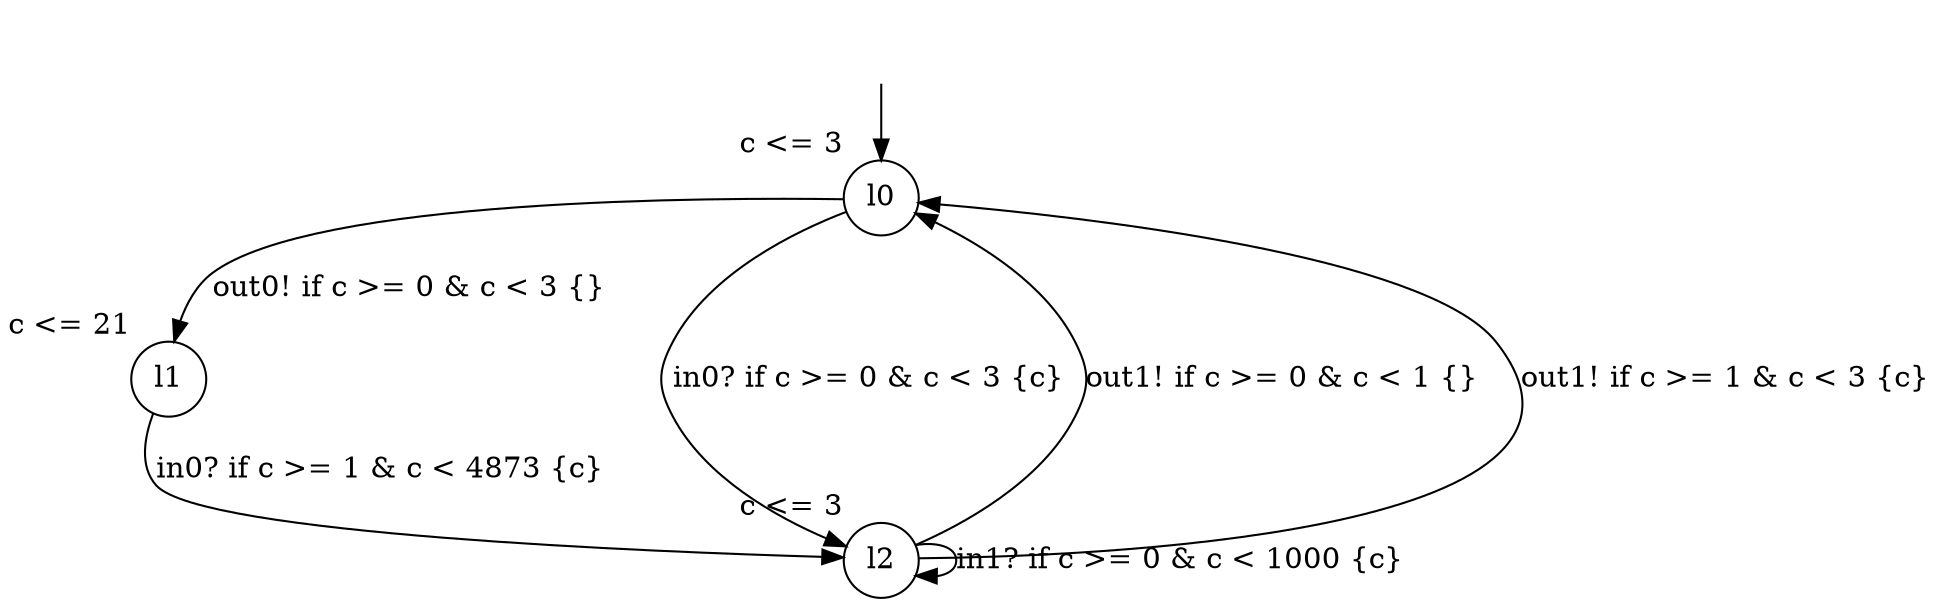 digraph g {
__start0 [label="" shape="none"];
l0 [shape="circle" margin=0 label="l0", xlabel="c <= 3"];
l1 [shape="circle" margin=0 label="l1", xlabel="c <= 21"];
l2 [shape="circle" margin=0 label="l2", xlabel="c <= 3"];
l0 -> l1 [label="out0! if c >= 0 & c < 3 {} "];
l0 -> l2 [label="in0? if c >= 0 & c < 3 {c} "];
l1 -> l2 [label="in0? if c >= 1 & c < 4873 {c} "];
l2 -> l2 [label="in1? if c >= 0 & c < 1000 {c} "];
l2 -> l0 [label="out1! if c >= 0 & c < 1 {} "];
l2 -> l0 [label="out1! if c >= 1 & c < 3 {c} "];
__start0 -> l0;
}
